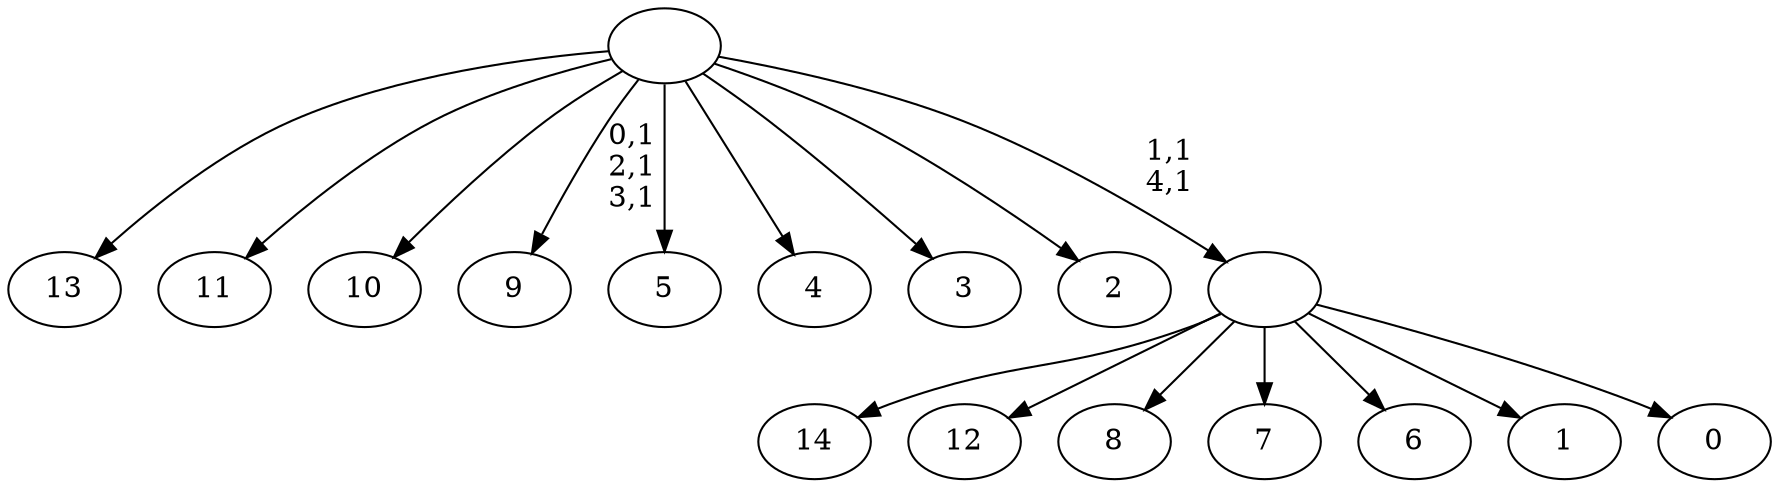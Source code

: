 digraph T {
	20 [label="14"]
	19 [label="13"]
	18 [label="12"]
	17 [label="11"]
	16 [label="10"]
	15 [label="9"]
	11 [label="8"]
	10 [label="7"]
	9 [label="6"]
	8 [label="5"]
	7 [label="4"]
	6 [label="3"]
	5 [label="2"]
	4 [label="1"]
	3 [label="0"]
	2 [label=""]
	0 [label=""]
	2 -> 20 [label=""]
	2 -> 18 [label=""]
	2 -> 11 [label=""]
	2 -> 10 [label=""]
	2 -> 9 [label=""]
	2 -> 4 [label=""]
	2 -> 3 [label=""]
	0 -> 2 [label="1,1\n4,1"]
	0 -> 15 [label="0,1\n2,1\n3,1"]
	0 -> 19 [label=""]
	0 -> 17 [label=""]
	0 -> 16 [label=""]
	0 -> 8 [label=""]
	0 -> 7 [label=""]
	0 -> 6 [label=""]
	0 -> 5 [label=""]
}
